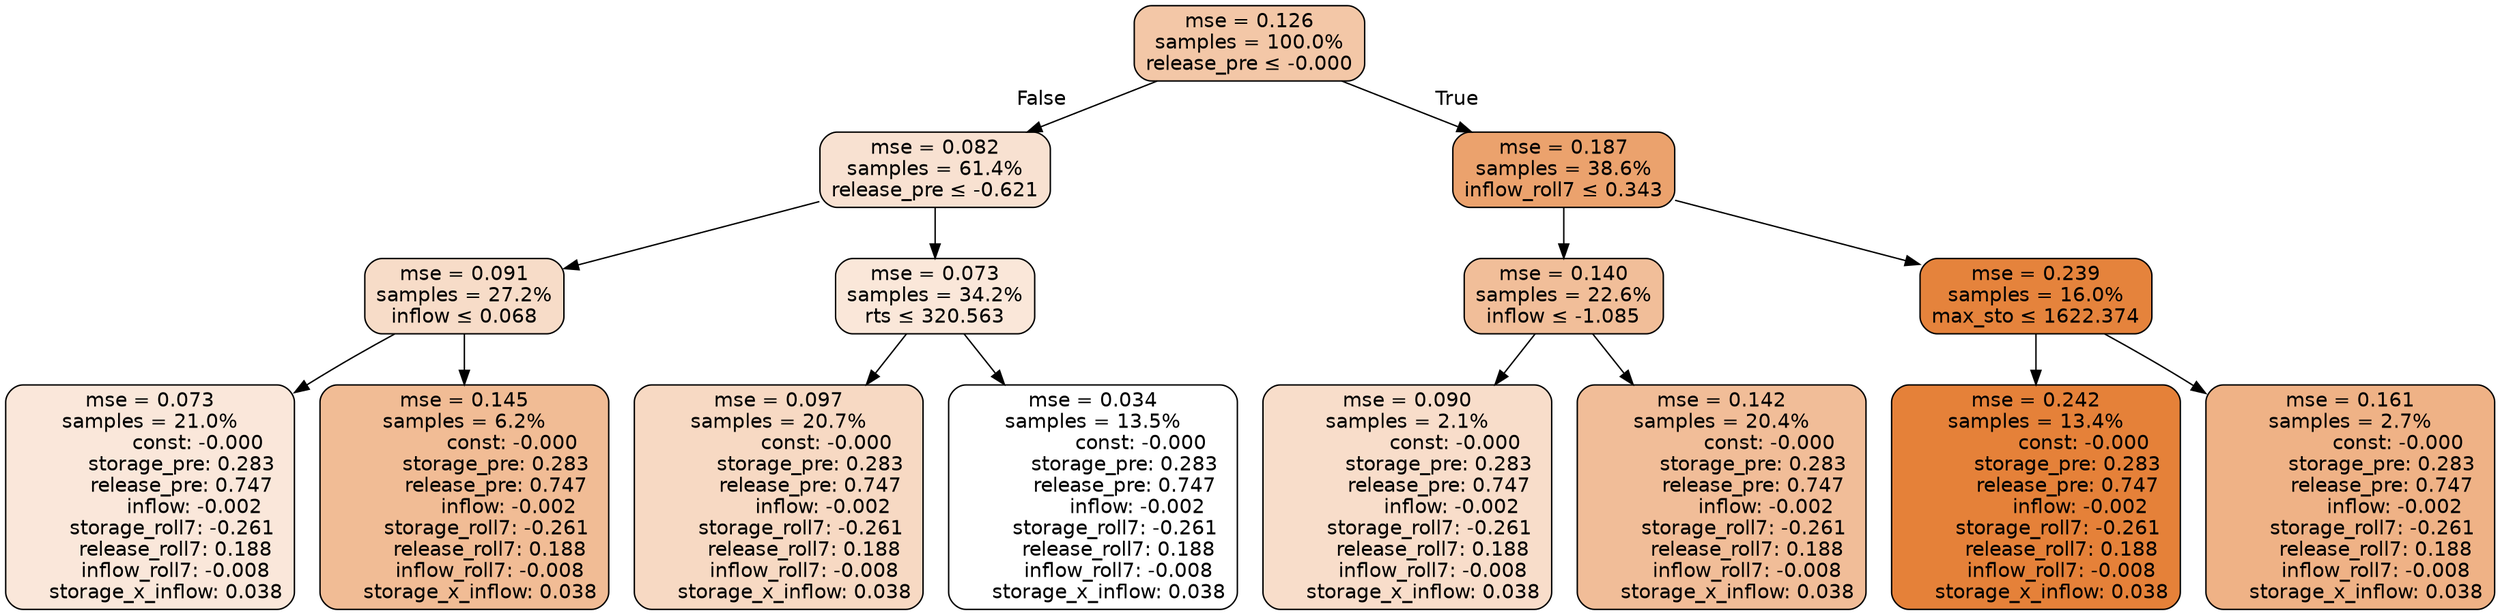 digraph tree {
node [shape=rectangle, style="filled, rounded", color="black", fontname=helvetica] ;
edge [fontname=helvetica] ;
	"0" [label="mse = 0.126
samples = 100.0%
release_pre &le; -0.000", fillcolor="#f3c7a7"]
	"1" [label="mse = 0.082
samples = 61.4%
release_pre &le; -0.621", fillcolor="#f8e1d1"]
	"2" [label="mse = 0.091
samples = 27.2%
inflow &le; 0.068", fillcolor="#f7dcc8"]
	"3" [label="mse = 0.073
samples = 21.0%
               const: -0.000
          storage_pre: 0.283
          release_pre: 0.747
              inflow: -0.002
       storage_roll7: -0.261
        release_roll7: 0.188
        inflow_roll7: -0.008
     storage_x_inflow: 0.038", fillcolor="#fae7da"]
	"4" [label="mse = 0.145
samples = 6.2%
               const: -0.000
          storage_pre: 0.283
          release_pre: 0.747
              inflow: -0.002
       storage_roll7: -0.261
        release_roll7: 0.188
        inflow_roll7: -0.008
     storage_x_inflow: 0.038", fillcolor="#f1bc95"]
	"5" [label="mse = 0.073
samples = 34.2%
rts &le; 320.563", fillcolor="#fae7d9"]
	"6" [label="mse = 0.097
samples = 20.7%
               const: -0.000
          storage_pre: 0.283
          release_pre: 0.747
              inflow: -0.002
       storage_roll7: -0.261
        release_roll7: 0.188
        inflow_roll7: -0.008
     storage_x_inflow: 0.038", fillcolor="#f7d9c3"]
	"7" [label="mse = 0.034
samples = 13.5%
               const: -0.000
          storage_pre: 0.283
          release_pre: 0.747
              inflow: -0.002
       storage_roll7: -0.261
        release_roll7: 0.188
        inflow_roll7: -0.008
     storage_x_inflow: 0.038", fillcolor="#ffffff"]
	"8" [label="mse = 0.187
samples = 38.6%
inflow_roll7 &le; 0.343", fillcolor="#eba26d"]
	"9" [label="mse = 0.140
samples = 22.6%
inflow &le; -1.085", fillcolor="#f1be99"]
	"10" [label="mse = 0.090
samples = 2.1%
               const: -0.000
          storage_pre: 0.283
          release_pre: 0.747
              inflow: -0.002
       storage_roll7: -0.261
        release_roll7: 0.188
        inflow_roll7: -0.008
     storage_x_inflow: 0.038", fillcolor="#f8ddca"]
	"11" [label="mse = 0.142
samples = 20.4%
               const: -0.000
          storage_pre: 0.283
          release_pre: 0.747
              inflow: -0.002
       storage_roll7: -0.261
        release_roll7: 0.188
        inflow_roll7: -0.008
     storage_x_inflow: 0.038", fillcolor="#f1bd98"]
	"12" [label="mse = 0.239
samples = 16.0%
max_sto &le; 1622.374", fillcolor="#e5833c"]
	"13" [label="mse = 0.242
samples = 13.4%
               const: -0.000
          storage_pre: 0.283
          release_pre: 0.747
              inflow: -0.002
       storage_roll7: -0.261
        release_roll7: 0.188
        inflow_roll7: -0.008
     storage_x_inflow: 0.038", fillcolor="#e58139"]
	"14" [label="mse = 0.161
samples = 2.7%
               const: -0.000
          storage_pre: 0.283
          release_pre: 0.747
              inflow: -0.002
       storage_roll7: -0.261
        release_roll7: 0.188
        inflow_roll7: -0.008
     storage_x_inflow: 0.038", fillcolor="#efb286"]

	"0" -> "1" [labeldistance=2.5, labelangle=45, headlabel="False"]
	"1" -> "2"
	"2" -> "3"
	"2" -> "4"
	"1" -> "5"
	"5" -> "6"
	"5" -> "7"
	"0" -> "8" [labeldistance=2.5, labelangle=-45, headlabel="True"]
	"8" -> "9"
	"9" -> "10"
	"9" -> "11"
	"8" -> "12"
	"12" -> "13"
	"12" -> "14"
}